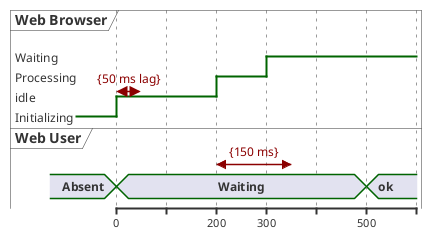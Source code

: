 {
  "sha1": "pcqzw5iylkaj4r6qkpn097covuip200",
  "insertion": {
    "when": "2024-06-04T17:28:41.003Z",
    "user": "plantuml@gmail.com"
  }
}
@startuml
robust "Web Browser" as WB
concise "Web User" as WU

WB is Initializing
WU is Absent

@WB
0 is idle
+200 is Processing
+100 is Waiting
WB@0 <-> @50 : {50 ms lag}

@WU
0 is Waiting
+500 is ok
@200 <-> @+150 : {150 ms}

@enduml

